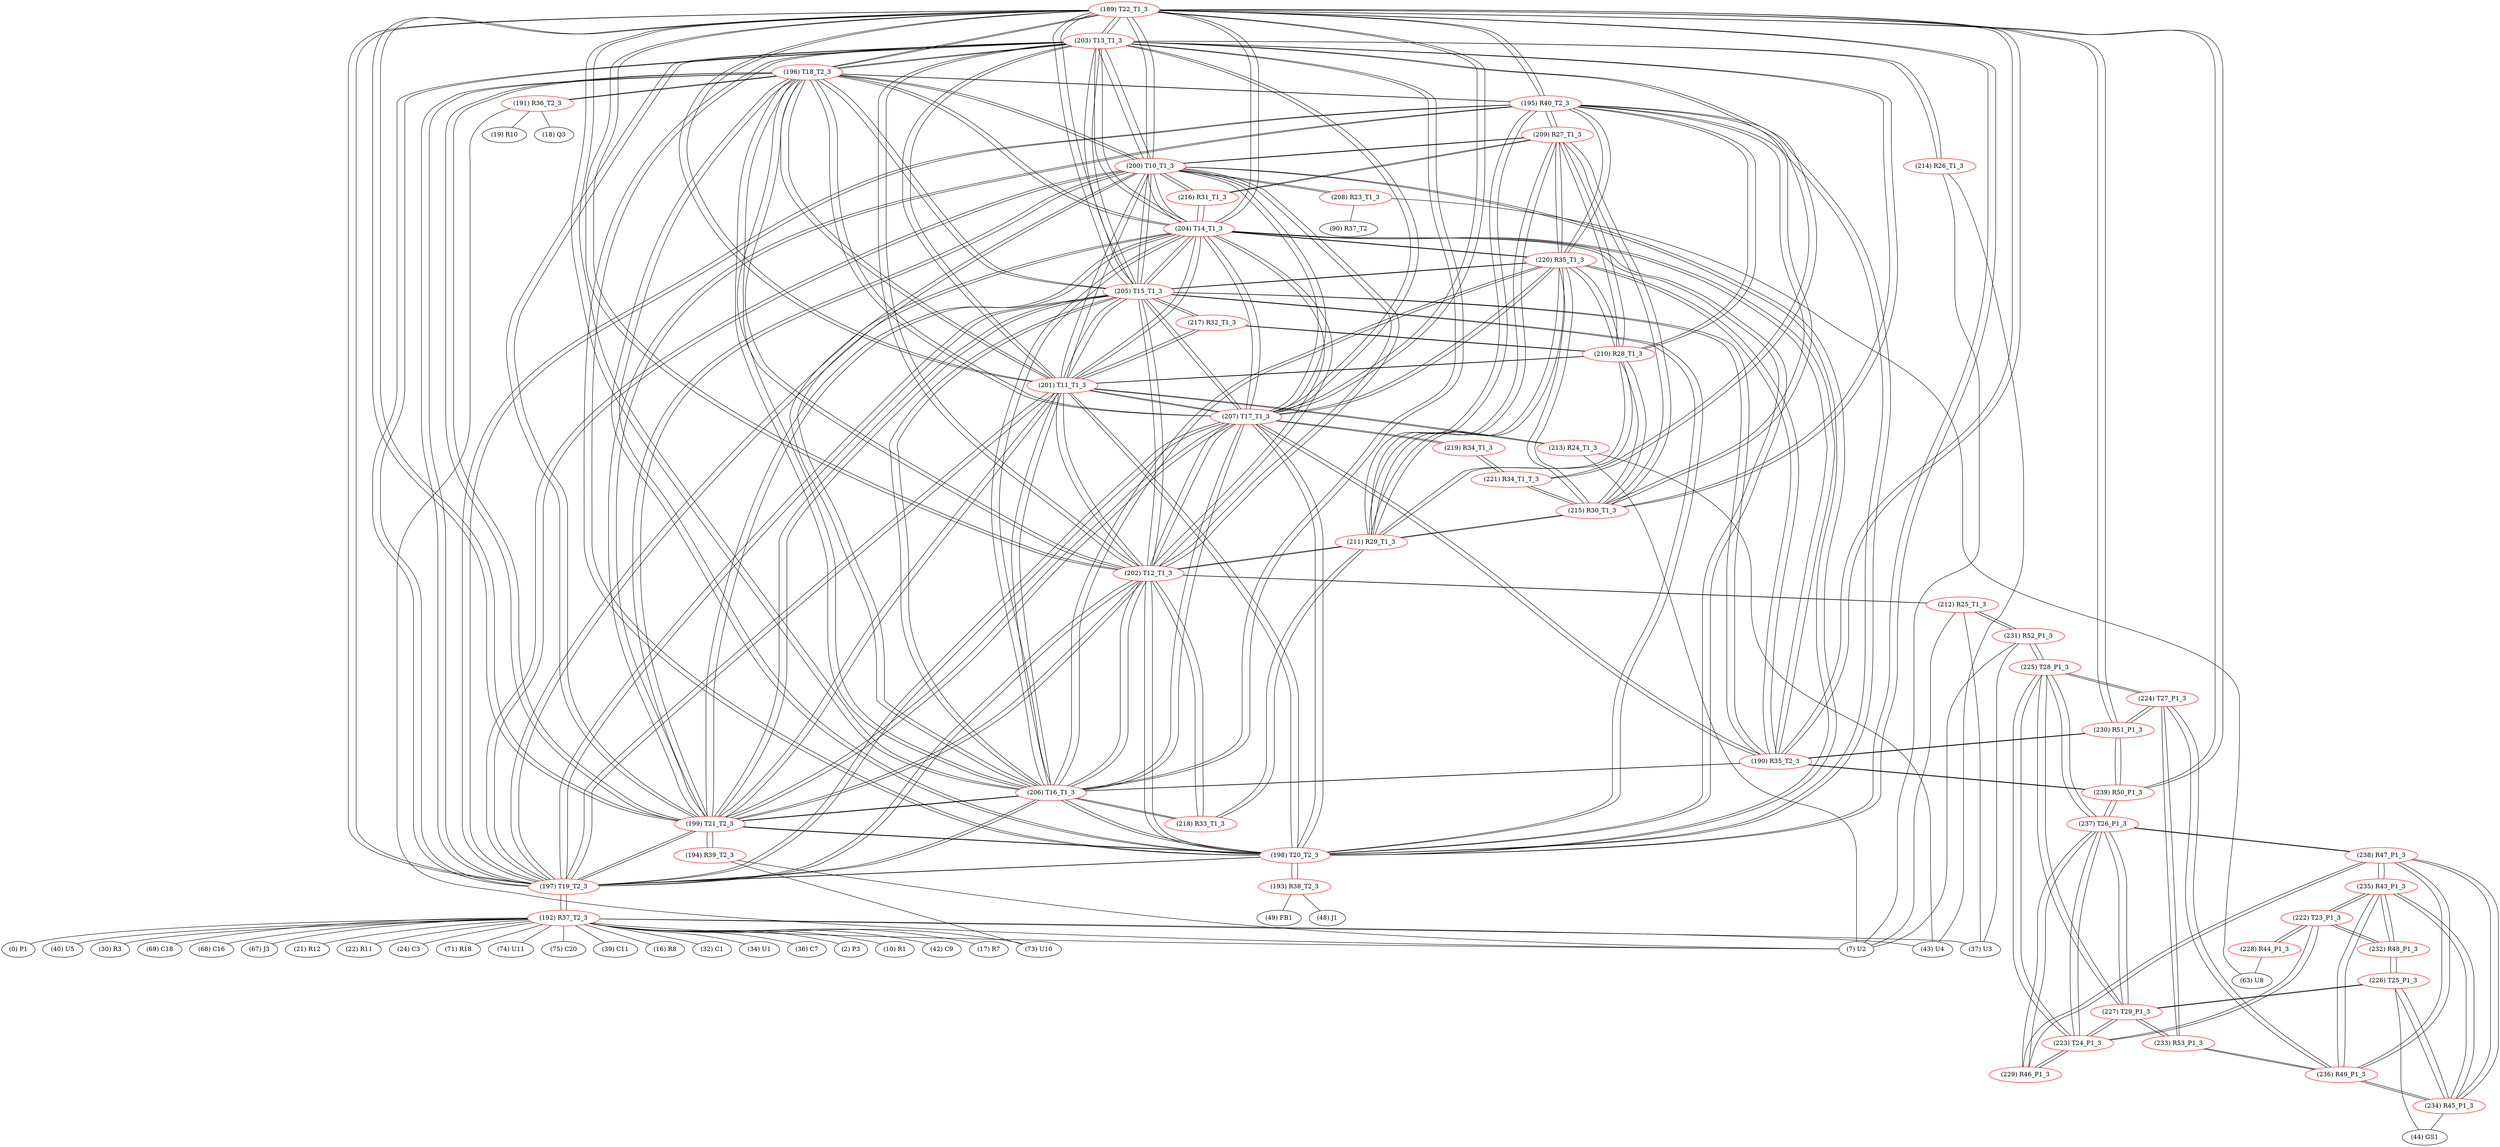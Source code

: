 graph {
	189 [label="(189) T22_T1_3" color=red]
	203 [label="(203) T13_T1_3"]
	196 [label="(196) T18_T2_3"]
	197 [label="(197) T19_T2_3"]
	202 [label="(202) T12_T1_3"]
	205 [label="(205) T15_T1_3"]
	204 [label="(204) T14_T1_3"]
	198 [label="(198) T20_T2_3"]
	199 [label="(199) T21_T2_3"]
	201 [label="(201) T11_T1_3"]
	200 [label="(200) T10_T1_3"]
	206 [label="(206) T16_T1_3"]
	207 [label="(207) T17_T1_3"]
	195 [label="(195) R40_T2_3"]
	230 [label="(230) R51_P1_3"]
	239 [label="(239) R50_P1_3"]
	190 [label="(190) R35_T2_3"]
	190 [label="(190) R35_T2_3" color=red]
	205 [label="(205) T15_T1_3"]
	206 [label="(206) T16_T1_3"]
	204 [label="(204) T14_T1_3"]
	207 [label="(207) T17_T1_3"]
	220 [label="(220) R35_T1_3"]
	230 [label="(230) R51_P1_3"]
	239 [label="(239) R50_P1_3"]
	189 [label="(189) T22_T1_3"]
	191 [label="(191) R36_T2_3" color=red]
	7 [label="(7) U2"]
	18 [label="(18) Q3"]
	19 [label="(19) R10"]
	196 [label="(196) T18_T2_3"]
	192 [label="(192) R37_T2_3" color=red]
	30 [label="(30) R3"]
	69 [label="(69) C18"]
	73 [label="(73) U10"]
	68 [label="(68) C16"]
	67 [label="(67) J3"]
	21 [label="(21) R12"]
	22 [label="(22) R11"]
	24 [label="(24) C3"]
	71 [label="(71) R18"]
	74 [label="(74) U11"]
	75 [label="(75) C20"]
	39 [label="(39) C11"]
	7 [label="(7) U2"]
	37 [label="(37) U3"]
	16 [label="(16) R8"]
	32 [label="(32) C1"]
	34 [label="(34) U1"]
	36 [label="(36) C7"]
	2 [label="(2) P3"]
	43 [label="(43) U4"]
	10 [label="(10) R1"]
	42 [label="(42) C9"]
	17 [label="(17) R7"]
	0 [label="(0) P1"]
	40 [label="(40) U5"]
	197 [label="(197) T19_T2_3"]
	193 [label="(193) R38_T2_3" color=red]
	48 [label="(48) J1"]
	49 [label="(49) FB1"]
	198 [label="(198) T20_T2_3"]
	194 [label="(194) R39_T2_3" color=red]
	73 [label="(73) U10"]
	7 [label="(7) U2"]
	199 [label="(199) T21_T2_3"]
	195 [label="(195) R40_T2_3" color=red]
	197 [label="(197) T19_T2_3"]
	198 [label="(198) T20_T2_3"]
	199 [label="(199) T21_T2_3"]
	189 [label="(189) T22_T1_3"]
	196 [label="(196) T18_T2_3"]
	211 [label="(211) R29_T1_3"]
	210 [label="(210) R28_T1_3"]
	215 [label="(215) R30_T1_3"]
	209 [label="(209) R27_T1_3"]
	220 [label="(220) R35_T1_3"]
	196 [label="(196) T18_T2_3" color=red]
	203 [label="(203) T13_T1_3"]
	197 [label="(197) T19_T2_3"]
	202 [label="(202) T12_T1_3"]
	205 [label="(205) T15_T1_3"]
	204 [label="(204) T14_T1_3"]
	198 [label="(198) T20_T2_3"]
	199 [label="(199) T21_T2_3"]
	201 [label="(201) T11_T1_3"]
	200 [label="(200) T10_T1_3"]
	189 [label="(189) T22_T1_3"]
	206 [label="(206) T16_T1_3"]
	207 [label="(207) T17_T1_3"]
	195 [label="(195) R40_T2_3"]
	191 [label="(191) R36_T2_3"]
	197 [label="(197) T19_T2_3" color=red]
	203 [label="(203) T13_T1_3"]
	196 [label="(196) T18_T2_3"]
	202 [label="(202) T12_T1_3"]
	205 [label="(205) T15_T1_3"]
	204 [label="(204) T14_T1_3"]
	198 [label="(198) T20_T2_3"]
	199 [label="(199) T21_T2_3"]
	201 [label="(201) T11_T1_3"]
	200 [label="(200) T10_T1_3"]
	189 [label="(189) T22_T1_3"]
	206 [label="(206) T16_T1_3"]
	207 [label="(207) T17_T1_3"]
	195 [label="(195) R40_T2_3"]
	192 [label="(192) R37_T2_3"]
	198 [label="(198) T20_T2_3" color=red]
	203 [label="(203) T13_T1_3"]
	196 [label="(196) T18_T2_3"]
	197 [label="(197) T19_T2_3"]
	202 [label="(202) T12_T1_3"]
	205 [label="(205) T15_T1_3"]
	204 [label="(204) T14_T1_3"]
	199 [label="(199) T21_T2_3"]
	201 [label="(201) T11_T1_3"]
	200 [label="(200) T10_T1_3"]
	189 [label="(189) T22_T1_3"]
	206 [label="(206) T16_T1_3"]
	207 [label="(207) T17_T1_3"]
	195 [label="(195) R40_T2_3"]
	193 [label="(193) R38_T2_3"]
	199 [label="(199) T21_T2_3" color=red]
	203 [label="(203) T13_T1_3"]
	196 [label="(196) T18_T2_3"]
	197 [label="(197) T19_T2_3"]
	202 [label="(202) T12_T1_3"]
	205 [label="(205) T15_T1_3"]
	204 [label="(204) T14_T1_3"]
	198 [label="(198) T20_T2_3"]
	201 [label="(201) T11_T1_3"]
	200 [label="(200) T10_T1_3"]
	189 [label="(189) T22_T1_3"]
	206 [label="(206) T16_T1_3"]
	207 [label="(207) T17_T1_3"]
	195 [label="(195) R40_T2_3"]
	194 [label="(194) R39_T2_3"]
	200 [label="(200) T10_T1_3" color=red]
	203 [label="(203) T13_T1_3"]
	196 [label="(196) T18_T2_3"]
	197 [label="(197) T19_T2_3"]
	202 [label="(202) T12_T1_3"]
	205 [label="(205) T15_T1_3"]
	204 [label="(204) T14_T1_3"]
	198 [label="(198) T20_T2_3"]
	199 [label="(199) T21_T2_3"]
	201 [label="(201) T11_T1_3"]
	189 [label="(189) T22_T1_3"]
	206 [label="(206) T16_T1_3"]
	207 [label="(207) T17_T1_3"]
	208 [label="(208) R23_T1_3"]
	209 [label="(209) R27_T1_3"]
	216 [label="(216) R31_T1_3"]
	201 [label="(201) T11_T1_3" color=red]
	203 [label="(203) T13_T1_3"]
	196 [label="(196) T18_T2_3"]
	197 [label="(197) T19_T2_3"]
	202 [label="(202) T12_T1_3"]
	205 [label="(205) T15_T1_3"]
	204 [label="(204) T14_T1_3"]
	198 [label="(198) T20_T2_3"]
	199 [label="(199) T21_T2_3"]
	200 [label="(200) T10_T1_3"]
	189 [label="(189) T22_T1_3"]
	206 [label="(206) T16_T1_3"]
	207 [label="(207) T17_T1_3"]
	213 [label="(213) R24_T1_3"]
	217 [label="(217) R32_T1_3"]
	210 [label="(210) R28_T1_3"]
	202 [label="(202) T12_T1_3" color=red]
	203 [label="(203) T13_T1_3"]
	196 [label="(196) T18_T2_3"]
	197 [label="(197) T19_T2_3"]
	205 [label="(205) T15_T1_3"]
	204 [label="(204) T14_T1_3"]
	198 [label="(198) T20_T2_3"]
	199 [label="(199) T21_T2_3"]
	201 [label="(201) T11_T1_3"]
	200 [label="(200) T10_T1_3"]
	189 [label="(189) T22_T1_3"]
	206 [label="(206) T16_T1_3"]
	207 [label="(207) T17_T1_3"]
	218 [label="(218) R33_T1_3"]
	211 [label="(211) R29_T1_3"]
	212 [label="(212) R25_T1_3"]
	203 [label="(203) T13_T1_3" color=red]
	196 [label="(196) T18_T2_3"]
	197 [label="(197) T19_T2_3"]
	202 [label="(202) T12_T1_3"]
	205 [label="(205) T15_T1_3"]
	204 [label="(204) T14_T1_3"]
	198 [label="(198) T20_T2_3"]
	199 [label="(199) T21_T2_3"]
	201 [label="(201) T11_T1_3"]
	200 [label="(200) T10_T1_3"]
	189 [label="(189) T22_T1_3"]
	206 [label="(206) T16_T1_3"]
	207 [label="(207) T17_T1_3"]
	215 [label="(215) R30_T1_3"]
	221 [label="(221) R34_T1_T_3"]
	214 [label="(214) R26_T1_3"]
	204 [label="(204) T14_T1_3" color=red]
	203 [label="(203) T13_T1_3"]
	196 [label="(196) T18_T2_3"]
	197 [label="(197) T19_T2_3"]
	202 [label="(202) T12_T1_3"]
	205 [label="(205) T15_T1_3"]
	198 [label="(198) T20_T2_3"]
	199 [label="(199) T21_T2_3"]
	201 [label="(201) T11_T1_3"]
	200 [label="(200) T10_T1_3"]
	189 [label="(189) T22_T1_3"]
	206 [label="(206) T16_T1_3"]
	207 [label="(207) T17_T1_3"]
	190 [label="(190) R35_T2_3"]
	220 [label="(220) R35_T1_3"]
	216 [label="(216) R31_T1_3"]
	205 [label="(205) T15_T1_3" color=red]
	203 [label="(203) T13_T1_3"]
	196 [label="(196) T18_T2_3"]
	197 [label="(197) T19_T2_3"]
	202 [label="(202) T12_T1_3"]
	204 [label="(204) T14_T1_3"]
	198 [label="(198) T20_T2_3"]
	199 [label="(199) T21_T2_3"]
	201 [label="(201) T11_T1_3"]
	200 [label="(200) T10_T1_3"]
	189 [label="(189) T22_T1_3"]
	206 [label="(206) T16_T1_3"]
	207 [label="(207) T17_T1_3"]
	190 [label="(190) R35_T2_3"]
	220 [label="(220) R35_T1_3"]
	217 [label="(217) R32_T1_3"]
	206 [label="(206) T16_T1_3" color=red]
	203 [label="(203) T13_T1_3"]
	196 [label="(196) T18_T2_3"]
	197 [label="(197) T19_T2_3"]
	202 [label="(202) T12_T1_3"]
	205 [label="(205) T15_T1_3"]
	204 [label="(204) T14_T1_3"]
	198 [label="(198) T20_T2_3"]
	199 [label="(199) T21_T2_3"]
	201 [label="(201) T11_T1_3"]
	200 [label="(200) T10_T1_3"]
	189 [label="(189) T22_T1_3"]
	207 [label="(207) T17_T1_3"]
	190 [label="(190) R35_T2_3"]
	220 [label="(220) R35_T1_3"]
	218 [label="(218) R33_T1_3"]
	207 [label="(207) T17_T1_3" color=red]
	203 [label="(203) T13_T1_3"]
	196 [label="(196) T18_T2_3"]
	197 [label="(197) T19_T2_3"]
	202 [label="(202) T12_T1_3"]
	205 [label="(205) T15_T1_3"]
	204 [label="(204) T14_T1_3"]
	198 [label="(198) T20_T2_3"]
	199 [label="(199) T21_T2_3"]
	201 [label="(201) T11_T1_3"]
	200 [label="(200) T10_T1_3"]
	189 [label="(189) T22_T1_3"]
	206 [label="(206) T16_T1_3"]
	190 [label="(190) R35_T2_3"]
	220 [label="(220) R35_T1_3"]
	219 [label="(219) R34_T1_3"]
	208 [label="(208) R23_T1_3" color=red]
	63 [label="(63) U8"]
	90 [label="(90) R37_T2"]
	200 [label="(200) T10_T1_3"]
	209 [label="(209) R27_T1_3" color=red]
	195 [label="(195) R40_T2_3"]
	211 [label="(211) R29_T1_3"]
	210 [label="(210) R28_T1_3"]
	215 [label="(215) R30_T1_3"]
	220 [label="(220) R35_T1_3"]
	200 [label="(200) T10_T1_3"]
	216 [label="(216) R31_T1_3"]
	210 [label="(210) R28_T1_3" color=red]
	195 [label="(195) R40_T2_3"]
	211 [label="(211) R29_T1_3"]
	215 [label="(215) R30_T1_3"]
	209 [label="(209) R27_T1_3"]
	220 [label="(220) R35_T1_3"]
	217 [label="(217) R32_T1_3"]
	201 [label="(201) T11_T1_3"]
	211 [label="(211) R29_T1_3" color=red]
	195 [label="(195) R40_T2_3"]
	210 [label="(210) R28_T1_3"]
	215 [label="(215) R30_T1_3"]
	209 [label="(209) R27_T1_3"]
	220 [label="(220) R35_T1_3"]
	218 [label="(218) R33_T1_3"]
	202 [label="(202) T12_T1_3"]
	212 [label="(212) R25_T1_3" color=red]
	37 [label="(37) U3"]
	7 [label="(7) U2"]
	231 [label="(231) R52_P1_3"]
	202 [label="(202) T12_T1_3"]
	213 [label="(213) R24_T1_3" color=red]
	43 [label="(43) U4"]
	7 [label="(7) U2"]
	201 [label="(201) T11_T1_3"]
	214 [label="(214) R26_T1_3" color=red]
	43 [label="(43) U4"]
	7 [label="(7) U2"]
	203 [label="(203) T13_T1_3"]
	215 [label="(215) R30_T1_3" color=red]
	195 [label="(195) R40_T2_3"]
	211 [label="(211) R29_T1_3"]
	210 [label="(210) R28_T1_3"]
	209 [label="(209) R27_T1_3"]
	220 [label="(220) R35_T1_3"]
	221 [label="(221) R34_T1_T_3"]
	203 [label="(203) T13_T1_3"]
	216 [label="(216) R31_T1_3" color=red]
	209 [label="(209) R27_T1_3"]
	200 [label="(200) T10_T1_3"]
	204 [label="(204) T14_T1_3"]
	217 [label="(217) R32_T1_3" color=red]
	205 [label="(205) T15_T1_3"]
	201 [label="(201) T11_T1_3"]
	210 [label="(210) R28_T1_3"]
	218 [label="(218) R33_T1_3" color=red]
	206 [label="(206) T16_T1_3"]
	202 [label="(202) T12_T1_3"]
	211 [label="(211) R29_T1_3"]
	219 [label="(219) R34_T1_3" color=red]
	207 [label="(207) T17_T1_3"]
	221 [label="(221) R34_T1_T_3"]
	220 [label="(220) R35_T1_3" color=red]
	205 [label="(205) T15_T1_3"]
	206 [label="(206) T16_T1_3"]
	204 [label="(204) T14_T1_3"]
	207 [label="(207) T17_T1_3"]
	190 [label="(190) R35_T2_3"]
	195 [label="(195) R40_T2_3"]
	211 [label="(211) R29_T1_3"]
	210 [label="(210) R28_T1_3"]
	215 [label="(215) R30_T1_3"]
	209 [label="(209) R27_T1_3"]
	221 [label="(221) R34_T1_T_3" color=red]
	215 [label="(215) R30_T1_3"]
	203 [label="(203) T13_T1_3"]
	219 [label="(219) R34_T1_3"]
	222 [label="(222) T23_P1_3" color=red]
	232 [label="(232) R48_P1_3"]
	235 [label="(235) R43_P1_3"]
	223 [label="(223) T24_P1_3"]
	228 [label="(228) R44_P1_3"]
	223 [label="(223) T24_P1_3" color=red]
	237 [label="(237) T26_P1_3"]
	227 [label="(227) T29_P1_3"]
	225 [label="(225) T28_P1_3"]
	229 [label="(229) R46_P1_3"]
	222 [label="(222) T23_P1_3"]
	224 [label="(224) T27_P1_3" color=red]
	230 [label="(230) R51_P1_3"]
	225 [label="(225) T28_P1_3"]
	233 [label="(233) R53_P1_3"]
	236 [label="(236) R49_P1_3"]
	225 [label="(225) T28_P1_3" color=red]
	237 [label="(237) T26_P1_3"]
	223 [label="(223) T24_P1_3"]
	227 [label="(227) T29_P1_3"]
	231 [label="(231) R52_P1_3"]
	224 [label="(224) T27_P1_3"]
	226 [label="(226) T25_P1_3" color=red]
	227 [label="(227) T29_P1_3"]
	232 [label="(232) R48_P1_3"]
	234 [label="(234) R45_P1_3"]
	44 [label="(44) GS1"]
	227 [label="(227) T29_P1_3" color=red]
	237 [label="(237) T26_P1_3"]
	223 [label="(223) T24_P1_3"]
	225 [label="(225) T28_P1_3"]
	226 [label="(226) T25_P1_3"]
	233 [label="(233) R53_P1_3"]
	228 [label="(228) R44_P1_3" color=red]
	63 [label="(63) U8"]
	222 [label="(222) T23_P1_3"]
	229 [label="(229) R46_P1_3" color=red]
	237 [label="(237) T26_P1_3"]
	238 [label="(238) R47_P1_3"]
	223 [label="(223) T24_P1_3"]
	230 [label="(230) R51_P1_3" color=red]
	224 [label="(224) T27_P1_3"]
	239 [label="(239) R50_P1_3"]
	189 [label="(189) T22_T1_3"]
	190 [label="(190) R35_T2_3"]
	231 [label="(231) R52_P1_3" color=red]
	37 [label="(37) U3"]
	7 [label="(7) U2"]
	212 [label="(212) R25_T1_3"]
	225 [label="(225) T28_P1_3"]
	232 [label="(232) R48_P1_3" color=red]
	226 [label="(226) T25_P1_3"]
	222 [label="(222) T23_P1_3"]
	235 [label="(235) R43_P1_3"]
	233 [label="(233) R53_P1_3" color=red]
	227 [label="(227) T29_P1_3"]
	224 [label="(224) T27_P1_3"]
	236 [label="(236) R49_P1_3"]
	234 [label="(234) R45_P1_3" color=red]
	238 [label="(238) R47_P1_3"]
	235 [label="(235) R43_P1_3"]
	236 [label="(236) R49_P1_3"]
	226 [label="(226) T25_P1_3"]
	44 [label="(44) GS1"]
	235 [label="(235) R43_P1_3" color=red]
	232 [label="(232) R48_P1_3"]
	222 [label="(222) T23_P1_3"]
	238 [label="(238) R47_P1_3"]
	234 [label="(234) R45_P1_3"]
	236 [label="(236) R49_P1_3"]
	236 [label="(236) R49_P1_3" color=red]
	238 [label="(238) R47_P1_3"]
	234 [label="(234) R45_P1_3"]
	235 [label="(235) R43_P1_3"]
	224 [label="(224) T27_P1_3"]
	233 [label="(233) R53_P1_3"]
	237 [label="(237) T26_P1_3" color=red]
	239 [label="(239) R50_P1_3"]
	223 [label="(223) T24_P1_3"]
	227 [label="(227) T29_P1_3"]
	225 [label="(225) T28_P1_3"]
	229 [label="(229) R46_P1_3"]
	238 [label="(238) R47_P1_3"]
	238 [label="(238) R47_P1_3" color=red]
	234 [label="(234) R45_P1_3"]
	235 [label="(235) R43_P1_3"]
	236 [label="(236) R49_P1_3"]
	237 [label="(237) T26_P1_3"]
	229 [label="(229) R46_P1_3"]
	239 [label="(239) R50_P1_3" color=red]
	237 [label="(237) T26_P1_3"]
	230 [label="(230) R51_P1_3"]
	189 [label="(189) T22_T1_3"]
	190 [label="(190) R35_T2_3"]
	189 -- 203
	189 -- 196
	189 -- 197
	189 -- 202
	189 -- 205
	189 -- 204
	189 -- 198
	189 -- 199
	189 -- 201
	189 -- 200
	189 -- 206
	189 -- 207
	189 -- 195
	189 -- 230
	189 -- 239
	189 -- 190
	190 -- 205
	190 -- 206
	190 -- 204
	190 -- 207
	190 -- 220
	190 -- 230
	190 -- 239
	190 -- 189
	191 -- 7
	191 -- 18
	191 -- 19
	191 -- 196
	192 -- 30
	192 -- 69
	192 -- 73
	192 -- 68
	192 -- 67
	192 -- 21
	192 -- 22
	192 -- 24
	192 -- 71
	192 -- 74
	192 -- 75
	192 -- 39
	192 -- 7
	192 -- 37
	192 -- 16
	192 -- 32
	192 -- 34
	192 -- 36
	192 -- 2
	192 -- 43
	192 -- 10
	192 -- 42
	192 -- 17
	192 -- 0
	192 -- 40
	192 -- 197
	193 -- 48
	193 -- 49
	193 -- 198
	194 -- 73
	194 -- 7
	194 -- 199
	195 -- 197
	195 -- 198
	195 -- 199
	195 -- 189
	195 -- 196
	195 -- 211
	195 -- 210
	195 -- 215
	195 -- 209
	195 -- 220
	196 -- 203
	196 -- 197
	196 -- 202
	196 -- 205
	196 -- 204
	196 -- 198
	196 -- 199
	196 -- 201
	196 -- 200
	196 -- 189
	196 -- 206
	196 -- 207
	196 -- 195
	196 -- 191
	197 -- 203
	197 -- 196
	197 -- 202
	197 -- 205
	197 -- 204
	197 -- 198
	197 -- 199
	197 -- 201
	197 -- 200
	197 -- 189
	197 -- 206
	197 -- 207
	197 -- 195
	197 -- 192
	198 -- 203
	198 -- 196
	198 -- 197
	198 -- 202
	198 -- 205
	198 -- 204
	198 -- 199
	198 -- 201
	198 -- 200
	198 -- 189
	198 -- 206
	198 -- 207
	198 -- 195
	198 -- 193
	199 -- 203
	199 -- 196
	199 -- 197
	199 -- 202
	199 -- 205
	199 -- 204
	199 -- 198
	199 -- 201
	199 -- 200
	199 -- 189
	199 -- 206
	199 -- 207
	199 -- 195
	199 -- 194
	200 -- 203
	200 -- 196
	200 -- 197
	200 -- 202
	200 -- 205
	200 -- 204
	200 -- 198
	200 -- 199
	200 -- 201
	200 -- 189
	200 -- 206
	200 -- 207
	200 -- 208
	200 -- 209
	200 -- 216
	201 -- 203
	201 -- 196
	201 -- 197
	201 -- 202
	201 -- 205
	201 -- 204
	201 -- 198
	201 -- 199
	201 -- 200
	201 -- 189
	201 -- 206
	201 -- 207
	201 -- 213
	201 -- 217
	201 -- 210
	202 -- 203
	202 -- 196
	202 -- 197
	202 -- 205
	202 -- 204
	202 -- 198
	202 -- 199
	202 -- 201
	202 -- 200
	202 -- 189
	202 -- 206
	202 -- 207
	202 -- 218
	202 -- 211
	202 -- 212
	203 -- 196
	203 -- 197
	203 -- 202
	203 -- 205
	203 -- 204
	203 -- 198
	203 -- 199
	203 -- 201
	203 -- 200
	203 -- 189
	203 -- 206
	203 -- 207
	203 -- 215
	203 -- 221
	203 -- 214
	204 -- 203
	204 -- 196
	204 -- 197
	204 -- 202
	204 -- 205
	204 -- 198
	204 -- 199
	204 -- 201
	204 -- 200
	204 -- 189
	204 -- 206
	204 -- 207
	204 -- 190
	204 -- 220
	204 -- 216
	205 -- 203
	205 -- 196
	205 -- 197
	205 -- 202
	205 -- 204
	205 -- 198
	205 -- 199
	205 -- 201
	205 -- 200
	205 -- 189
	205 -- 206
	205 -- 207
	205 -- 190
	205 -- 220
	205 -- 217
	206 -- 203
	206 -- 196
	206 -- 197
	206 -- 202
	206 -- 205
	206 -- 204
	206 -- 198
	206 -- 199
	206 -- 201
	206 -- 200
	206 -- 189
	206 -- 207
	206 -- 190
	206 -- 220
	206 -- 218
	207 -- 203
	207 -- 196
	207 -- 197
	207 -- 202
	207 -- 205
	207 -- 204
	207 -- 198
	207 -- 199
	207 -- 201
	207 -- 200
	207 -- 189
	207 -- 206
	207 -- 190
	207 -- 220
	207 -- 219
	208 -- 63
	208 -- 90
	208 -- 200
	209 -- 195
	209 -- 211
	209 -- 210
	209 -- 215
	209 -- 220
	209 -- 200
	209 -- 216
	210 -- 195
	210 -- 211
	210 -- 215
	210 -- 209
	210 -- 220
	210 -- 217
	210 -- 201
	211 -- 195
	211 -- 210
	211 -- 215
	211 -- 209
	211 -- 220
	211 -- 218
	211 -- 202
	212 -- 37
	212 -- 7
	212 -- 231
	212 -- 202
	213 -- 43
	213 -- 7
	213 -- 201
	214 -- 43
	214 -- 7
	214 -- 203
	215 -- 195
	215 -- 211
	215 -- 210
	215 -- 209
	215 -- 220
	215 -- 221
	215 -- 203
	216 -- 209
	216 -- 200
	216 -- 204
	217 -- 205
	217 -- 201
	217 -- 210
	218 -- 206
	218 -- 202
	218 -- 211
	219 -- 207
	219 -- 221
	220 -- 205
	220 -- 206
	220 -- 204
	220 -- 207
	220 -- 190
	220 -- 195
	220 -- 211
	220 -- 210
	220 -- 215
	220 -- 209
	221 -- 215
	221 -- 203
	221 -- 219
	222 -- 232
	222 -- 235
	222 -- 223
	222 -- 228
	223 -- 237
	223 -- 227
	223 -- 225
	223 -- 229
	223 -- 222
	224 -- 230
	224 -- 225
	224 -- 233
	224 -- 236
	225 -- 237
	225 -- 223
	225 -- 227
	225 -- 231
	225 -- 224
	226 -- 227
	226 -- 232
	226 -- 234
	226 -- 44
	227 -- 237
	227 -- 223
	227 -- 225
	227 -- 226
	227 -- 233
	228 -- 63
	228 -- 222
	229 -- 237
	229 -- 238
	229 -- 223
	230 -- 224
	230 -- 239
	230 -- 189
	230 -- 190
	231 -- 37
	231 -- 7
	231 -- 212
	231 -- 225
	232 -- 226
	232 -- 222
	232 -- 235
	233 -- 227
	233 -- 224
	233 -- 236
	234 -- 238
	234 -- 235
	234 -- 236
	234 -- 226
	234 -- 44
	235 -- 232
	235 -- 222
	235 -- 238
	235 -- 234
	235 -- 236
	236 -- 238
	236 -- 234
	236 -- 235
	236 -- 224
	236 -- 233
	237 -- 239
	237 -- 223
	237 -- 227
	237 -- 225
	237 -- 229
	237 -- 238
	238 -- 234
	238 -- 235
	238 -- 236
	238 -- 237
	238 -- 229
	239 -- 237
	239 -- 230
	239 -- 189
	239 -- 190
}